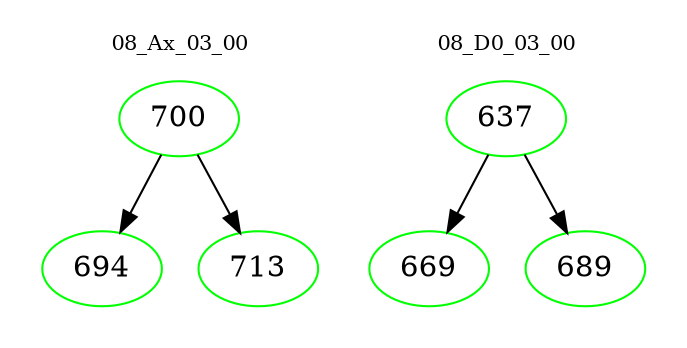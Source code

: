 digraph{
subgraph cluster_0 {
color = white
label = "08_Ax_03_00";
fontsize=10;
T0_700 [label="700", color="green"]
T0_700 -> T0_694 [color="black"]
T0_694 [label="694", color="green"]
T0_700 -> T0_713 [color="black"]
T0_713 [label="713", color="green"]
}
subgraph cluster_1 {
color = white
label = "08_D0_03_00";
fontsize=10;
T1_637 [label="637", color="green"]
T1_637 -> T1_669 [color="black"]
T1_669 [label="669", color="green"]
T1_637 -> T1_689 [color="black"]
T1_689 [label="689", color="green"]
}
}

